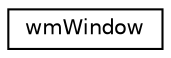 digraph G
{
  edge [fontname="Helvetica",fontsize="10",labelfontname="Helvetica",labelfontsize="10"];
  node [fontname="Helvetica",fontsize="10",shape=record];
  rankdir=LR;
  Node1 [label="wmWindow",height=0.2,width=0.4,color="black", fillcolor="white", style="filled",URL="$dc/da4/structwmWindow.html"];
}
